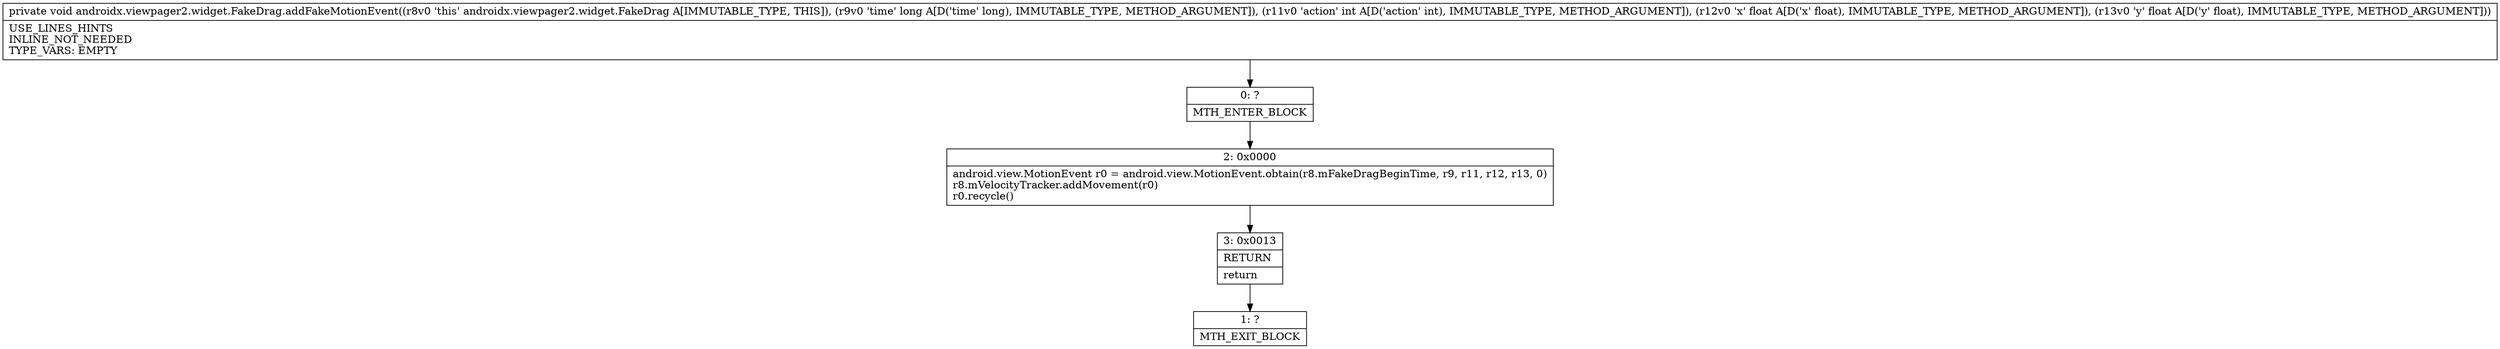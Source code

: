 digraph "CFG forandroidx.viewpager2.widget.FakeDrag.addFakeMotionEvent(JIFF)V" {
Node_0 [shape=record,label="{0\:\ ?|MTH_ENTER_BLOCK\l}"];
Node_2 [shape=record,label="{2\:\ 0x0000|android.view.MotionEvent r0 = android.view.MotionEvent.obtain(r8.mFakeDragBeginTime, r9, r11, r12, r13, 0)\lr8.mVelocityTracker.addMovement(r0)\lr0.recycle()\l}"];
Node_3 [shape=record,label="{3\:\ 0x0013|RETURN\l|return\l}"];
Node_1 [shape=record,label="{1\:\ ?|MTH_EXIT_BLOCK\l}"];
MethodNode[shape=record,label="{private void androidx.viewpager2.widget.FakeDrag.addFakeMotionEvent((r8v0 'this' androidx.viewpager2.widget.FakeDrag A[IMMUTABLE_TYPE, THIS]), (r9v0 'time' long A[D('time' long), IMMUTABLE_TYPE, METHOD_ARGUMENT]), (r11v0 'action' int A[D('action' int), IMMUTABLE_TYPE, METHOD_ARGUMENT]), (r12v0 'x' float A[D('x' float), IMMUTABLE_TYPE, METHOD_ARGUMENT]), (r13v0 'y' float A[D('y' float), IMMUTABLE_TYPE, METHOD_ARGUMENT]))  | USE_LINES_HINTS\lINLINE_NOT_NEEDED\lTYPE_VARS: EMPTY\l}"];
MethodNode -> Node_0;Node_0 -> Node_2;
Node_2 -> Node_3;
Node_3 -> Node_1;
}

